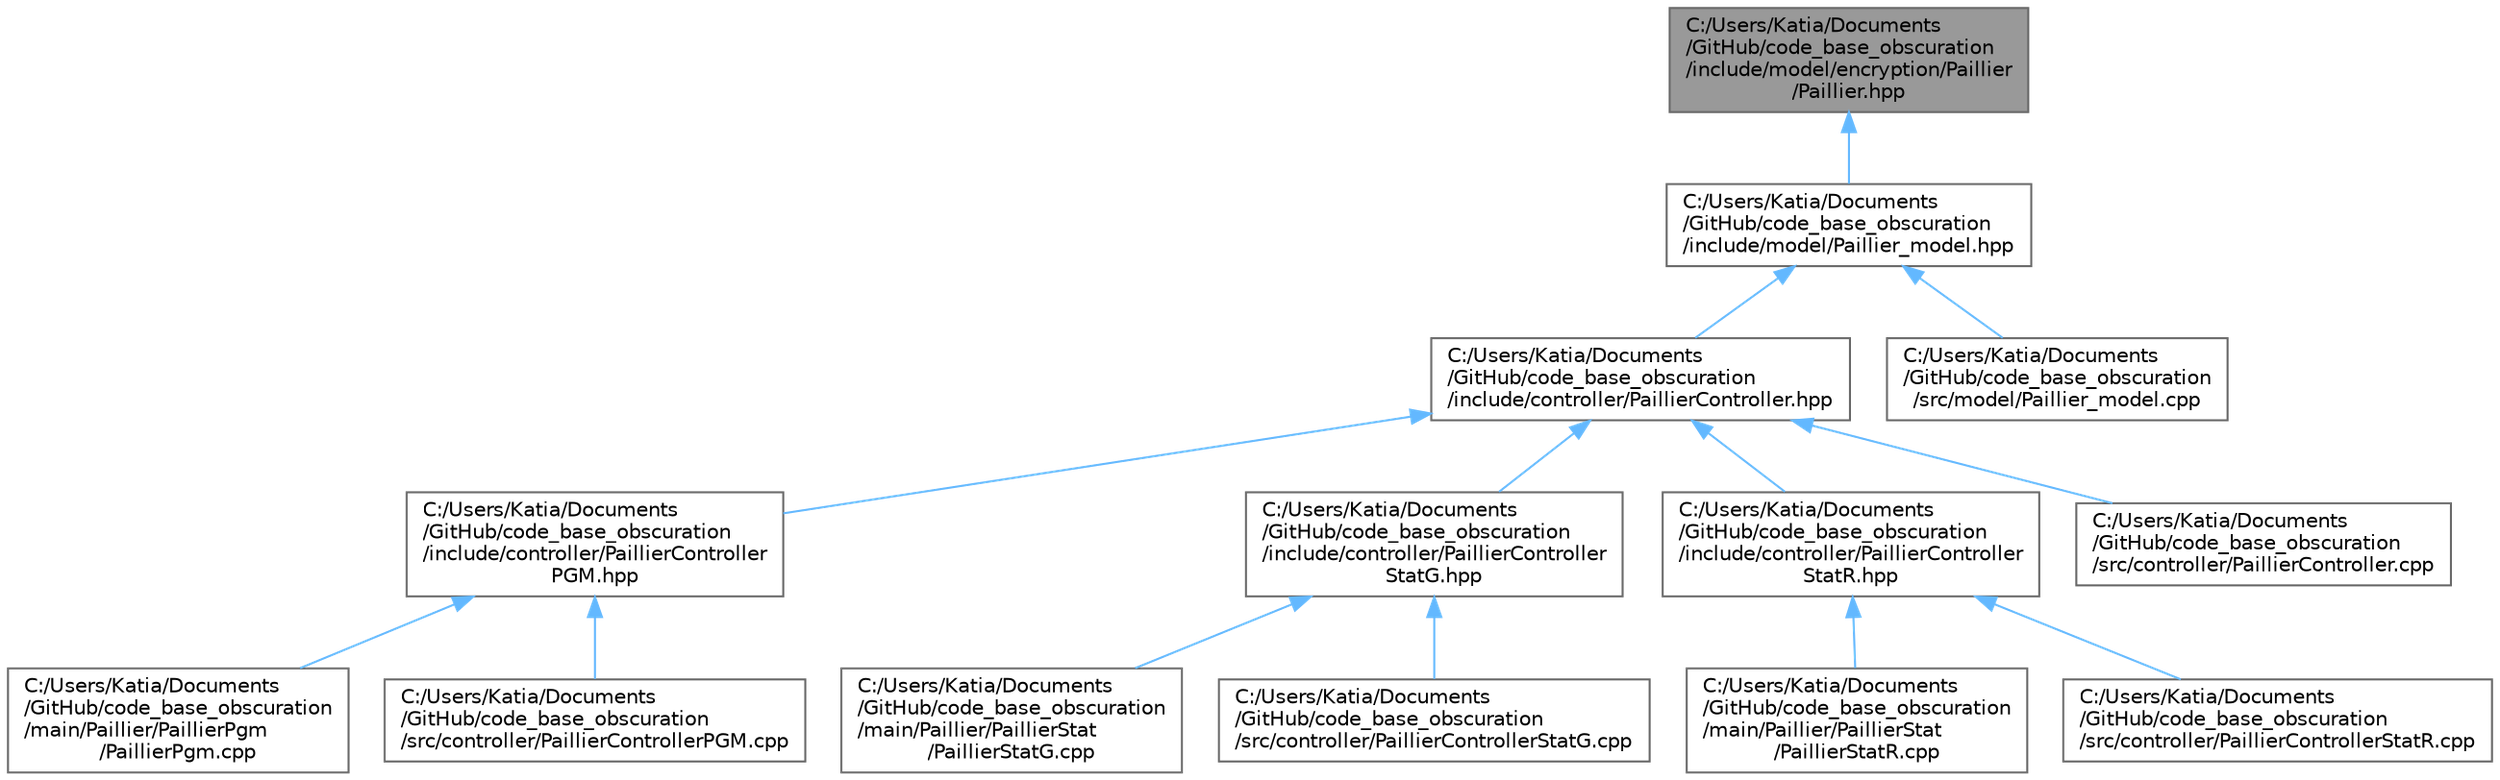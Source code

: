digraph "C:/Users/Katia/Documents/GitHub/code_base_obscuration/include/model/encryption/Paillier/Paillier.hpp"
{
 // LATEX_PDF_SIZE
  bgcolor="transparent";
  edge [fontname=Helvetica,fontsize=10,labelfontname=Helvetica,labelfontsize=10];
  node [fontname=Helvetica,fontsize=10,shape=box,height=0.2,width=0.4];
  Node1 [id="Node000001",label="C:/Users/Katia/Documents\l/GitHub/code_base_obscuration\l/include/model/encryption/Paillier\l/Paillier.hpp",height=0.2,width=0.4,color="gray40", fillcolor="grey60", style="filled", fontcolor="black",tooltip="This file contains the Paillier cryptosystem implementation in C++."];
  Node1 -> Node2 [id="edge1_Node000001_Node000002",dir="back",color="steelblue1",style="solid",tooltip=" "];
  Node2 [id="Node000002",label="C:/Users/Katia/Documents\l/GitHub/code_base_obscuration\l/include/model/Paillier_model.hpp",height=0.2,width=0.4,color="grey40", fillcolor="white", style="filled",URL="$paillier__model_8hpp.html",tooltip="Header of singleton of https://www.geeksforgeeks.org/implementation-of-singleton-class-in-cpp/ using ..."];
  Node2 -> Node3 [id="edge2_Node000002_Node000003",dir="back",color="steelblue1",style="solid",tooltip=" "];
  Node3 [id="Node000003",label="C:/Users/Katia/Documents\l/GitHub/code_base_obscuration\l/include/controller/PaillierController.hpp",height=0.2,width=0.4,color="grey40", fillcolor="white", style="filled",URL="$paillier_controller_8hpp.html",tooltip="Superclass, of Paillier main, that contain common methods between subclasses."];
  Node3 -> Node4 [id="edge3_Node000003_Node000004",dir="back",color="steelblue1",style="solid",tooltip=" "];
  Node4 [id="Node000004",label="C:/Users/Katia/Documents\l/GitHub/code_base_obscuration\l/include/controller/PaillierController\lPGM.hpp",height=0.2,width=0.4,color="grey40", fillcolor="white", style="filled",URL="$paillier_controller_p_g_m_8hpp.html",tooltip="Header file for the PaillierControllerPGM class, which is a controller for the Paillier cryptosystem ..."];
  Node4 -> Node5 [id="edge4_Node000004_Node000005",dir="back",color="steelblue1",style="solid",tooltip=" "];
  Node5 [id="Node000005",label="C:/Users/Katia/Documents\l/GitHub/code_base_obscuration\l/main/Paillier/PaillierPgm\l/PaillierPgm.cpp",height=0.2,width=0.4,color="grey40", fillcolor="white", style="filled",URL="$paillier_pgm_8cpp.html",tooltip=" "];
  Node4 -> Node6 [id="edge5_Node000004_Node000006",dir="back",color="steelblue1",style="solid",tooltip=" "];
  Node6 [id="Node000006",label="C:/Users/Katia/Documents\l/GitHub/code_base_obscuration\l/src/controller/PaillierControllerPGM.cpp",height=0.2,width=0.4,color="grey40", fillcolor="white", style="filled",URL="$paillier_controller_p_g_m_8cpp.html",tooltip=" "];
  Node3 -> Node7 [id="edge6_Node000003_Node000007",dir="back",color="steelblue1",style="solid",tooltip=" "];
  Node7 [id="Node000007",label="C:/Users/Katia/Documents\l/GitHub/code_base_obscuration\l/include/controller/PaillierController\lStatG.hpp",height=0.2,width=0.4,color="grey40", fillcolor="white", style="filled",URL="$paillier_controller_stat_g_8hpp.html",tooltip="This file contains the declaration of the PaillierControllerStatG class, which is a derivative of the..."];
  Node7 -> Node8 [id="edge7_Node000007_Node000008",dir="back",color="steelblue1",style="solid",tooltip=" "];
  Node8 [id="Node000008",label="C:/Users/Katia/Documents\l/GitHub/code_base_obscuration\l/main/Paillier/PaillierStat\l/PaillierStatG.cpp",height=0.2,width=0.4,color="grey40", fillcolor="white", style="filled",URL="$paillier_stat_g_8cpp.html",tooltip=" "];
  Node7 -> Node9 [id="edge8_Node000007_Node000009",dir="back",color="steelblue1",style="solid",tooltip=" "];
  Node9 [id="Node000009",label="C:/Users/Katia/Documents\l/GitHub/code_base_obscuration\l/src/controller/PaillierControllerStatG.cpp",height=0.2,width=0.4,color="grey40", fillcolor="white", style="filled",URL="$paillier_controller_stat_g_8cpp.html",tooltip=" "];
  Node3 -> Node10 [id="edge9_Node000003_Node000010",dir="back",color="steelblue1",style="solid",tooltip=" "];
  Node10 [id="Node000010",label="C:/Users/Katia/Documents\l/GitHub/code_base_obscuration\l/include/controller/PaillierController\lStatR.hpp",height=0.2,width=0.4,color="grey40", fillcolor="white", style="filled",URL="$paillier_controller_stat_r_8hpp.html",tooltip="This file contains the declaration of the PaillierControllerStatR class, which is derived from the Pa..."];
  Node10 -> Node11 [id="edge10_Node000010_Node000011",dir="back",color="steelblue1",style="solid",tooltip=" "];
  Node11 [id="Node000011",label="C:/Users/Katia/Documents\l/GitHub/code_base_obscuration\l/main/Paillier/PaillierStat\l/PaillierStatR.cpp",height=0.2,width=0.4,color="grey40", fillcolor="white", style="filled",URL="$paillier_stat_r_8cpp.html",tooltip=" "];
  Node10 -> Node12 [id="edge11_Node000010_Node000012",dir="back",color="steelblue1",style="solid",tooltip=" "];
  Node12 [id="Node000012",label="C:/Users/Katia/Documents\l/GitHub/code_base_obscuration\l/src/controller/PaillierControllerStatR.cpp",height=0.2,width=0.4,color="grey40", fillcolor="white", style="filled",URL="$paillier_controller_stat_r_8cpp.html",tooltip=" "];
  Node3 -> Node13 [id="edge12_Node000003_Node000013",dir="back",color="steelblue1",style="solid",tooltip=" "];
  Node13 [id="Node000013",label="C:/Users/Katia/Documents\l/GitHub/code_base_obscuration\l/src/controller/PaillierController.cpp",height=0.2,width=0.4,color="grey40", fillcolor="white", style="filled",URL="$paillier_controller_8cpp.html",tooltip=" "];
  Node2 -> Node14 [id="edge13_Node000002_Node000014",dir="back",color="steelblue1",style="solid",tooltip=" "];
  Node14 [id="Node000014",label="C:/Users/Katia/Documents\l/GitHub/code_base_obscuration\l/src/model/Paillier_model.cpp",height=0.2,width=0.4,color="grey40", fillcolor="white", style="filled",URL="$paillier__model_8cpp.html",tooltip=" "];
}
